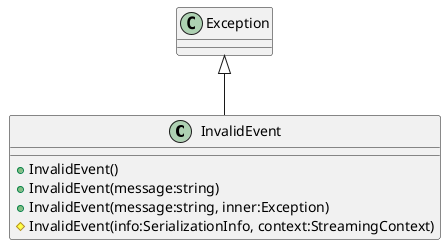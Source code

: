 @startuml
class InvalidEvent {
    + InvalidEvent()
    + InvalidEvent(message:string)
    + InvalidEvent(message:string, inner:Exception)
    # InvalidEvent(info:SerializationInfo, context:StreamingContext)
}
Exception <|-- InvalidEvent
@enduml
